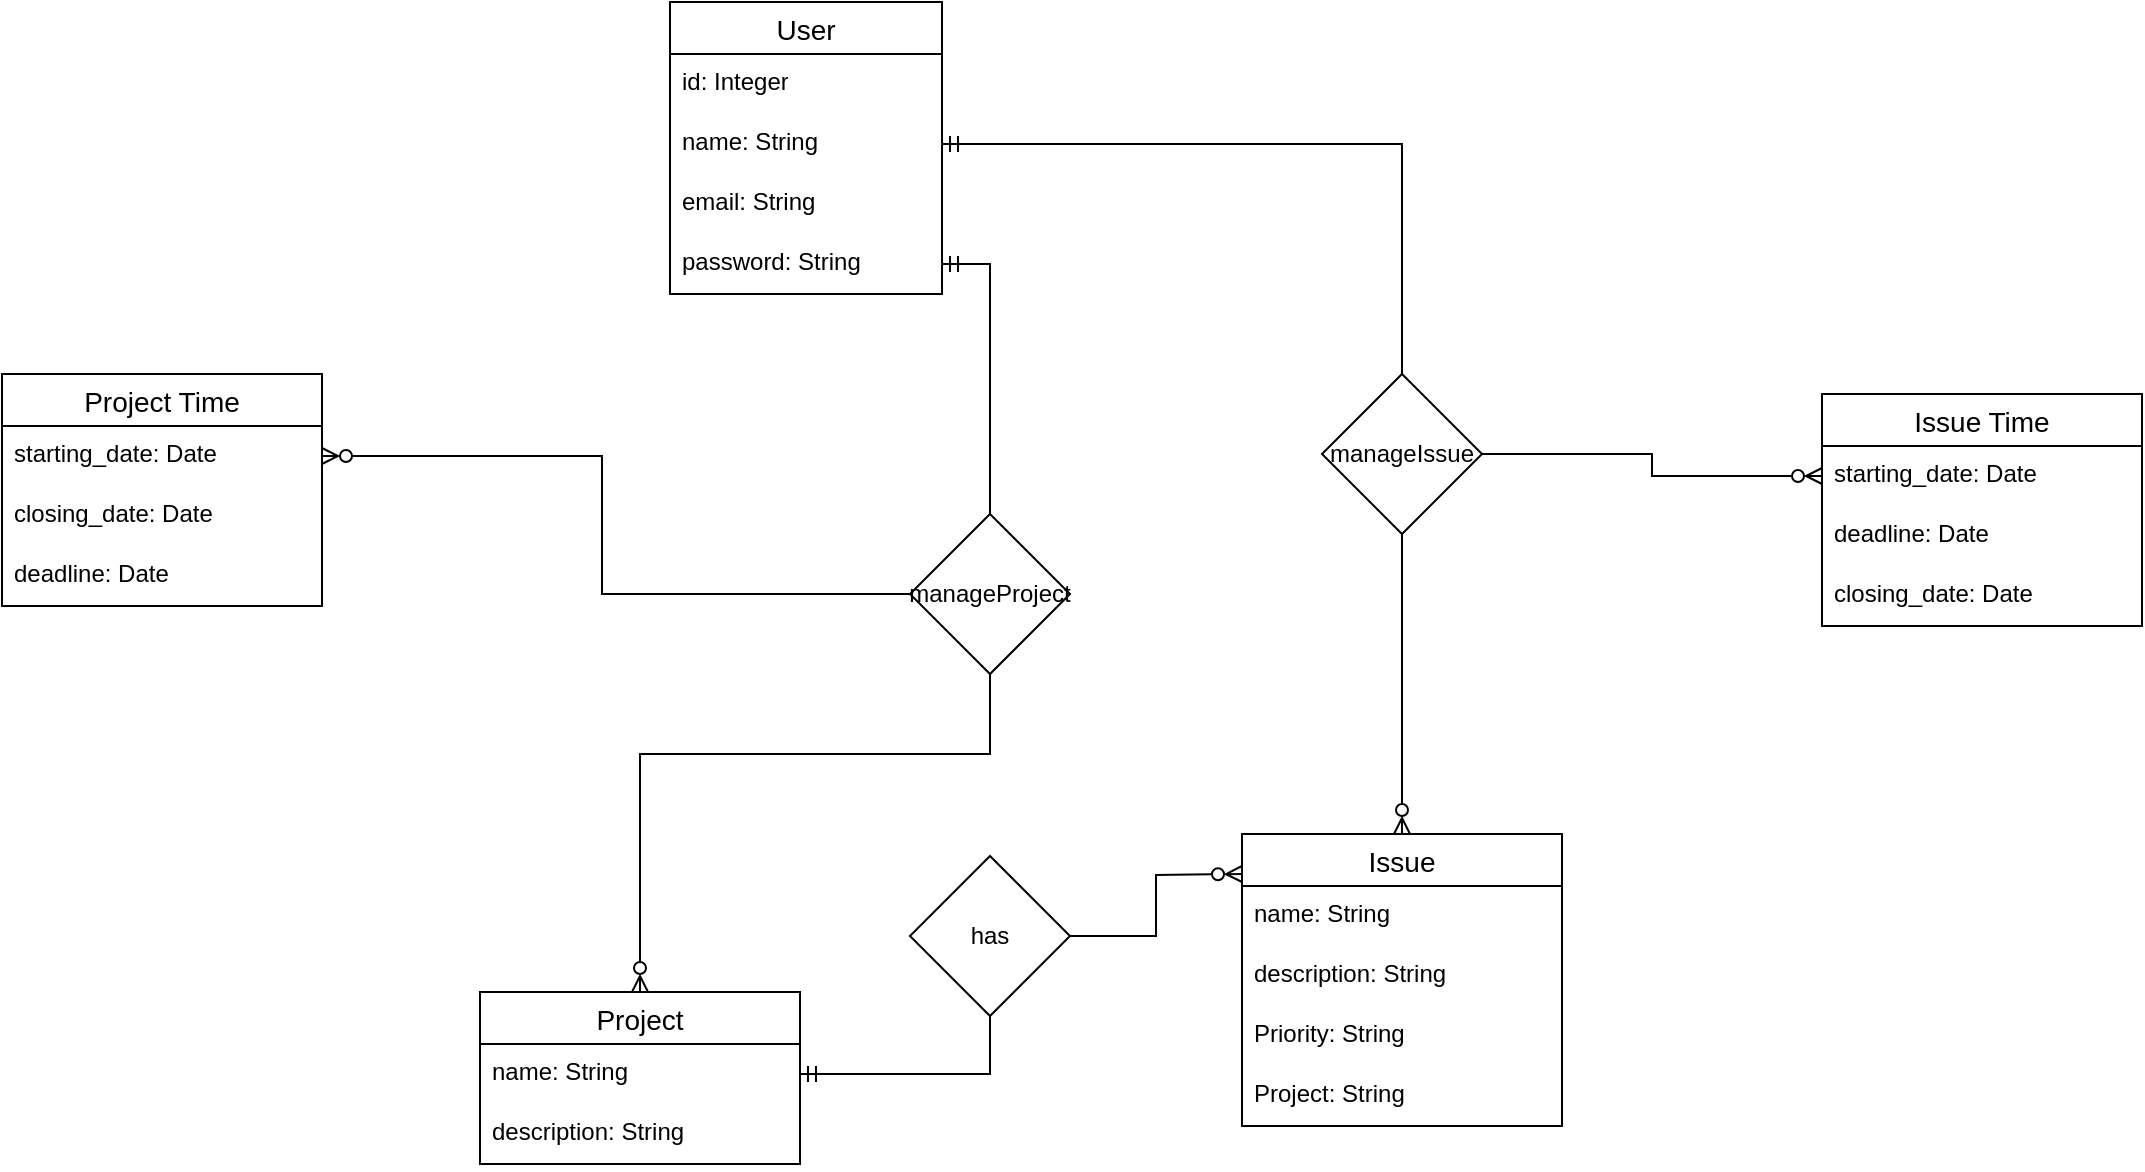 <mxfile version="21.2.3" type="device">
  <diagram name="Página-1" id="985l9z_6Amm3oLjtq4Tv">
    <mxGraphModel dx="880" dy="452" grid="1" gridSize="10" guides="1" tooltips="1" connect="1" arrows="1" fold="1" page="1" pageScale="1" pageWidth="827" pageHeight="1169" math="0" shadow="0">
      <root>
        <mxCell id="0" />
        <mxCell id="1" parent="0" />
        <mxCell id="pUqtmgYr6xLEjXZ_9hGm-13" style="edgeStyle=orthogonalEdgeStyle;rounded=0;orthogonalLoop=1;jettySize=auto;html=1;entryX=1;entryY=0.5;entryDx=0;entryDy=0;endArrow=ERmandOne;endFill=0;" parent="1" source="pUqtmgYr6xLEjXZ_9hGm-12" target="pUqtmgYr6xLEjXZ_9hGm-34" edge="1">
          <mxGeometry relative="1" as="geometry">
            <mxPoint x="504" y="110" as="targetPoint" />
            <Array as="points">
              <mxPoint x="760" y="75" />
            </Array>
          </mxGeometry>
        </mxCell>
        <mxCell id="pUqtmgYr6xLEjXZ_9hGm-14" style="edgeStyle=orthogonalEdgeStyle;rounded=0;orthogonalLoop=1;jettySize=auto;html=1;entryX=0.5;entryY=0;entryDx=0;entryDy=0;endArrow=ERzeroToMany;endFill=0;exitX=0.5;exitY=1;exitDx=0;exitDy=0;" parent="1" source="pUqtmgYr6xLEjXZ_9hGm-12" target="pUqtmgYr6xLEjXZ_9hGm-39" edge="1">
          <mxGeometry relative="1" as="geometry">
            <mxPoint x="740" y="410" as="targetPoint" />
            <Array as="points">
              <mxPoint x="760" y="270" />
            </Array>
          </mxGeometry>
        </mxCell>
        <mxCell id="bmzMhD-E-mMl2qZRChlY-1" style="edgeStyle=orthogonalEdgeStyle;rounded=0;orthogonalLoop=1;jettySize=auto;html=1;entryX=0;entryY=0.5;entryDx=0;entryDy=0;endArrow=ERzeroToMany;endFill=0;" parent="1" source="pUqtmgYr6xLEjXZ_9hGm-12" target="pUqtmgYr6xLEjXZ_9hGm-47" edge="1">
          <mxGeometry relative="1" as="geometry" />
        </mxCell>
        <mxCell id="pUqtmgYr6xLEjXZ_9hGm-12" value="manageIssue" style="rhombus;whiteSpace=wrap;html=1;" parent="1" vertex="1">
          <mxGeometry x="720" y="190" width="80" height="80" as="geometry" />
        </mxCell>
        <mxCell id="pUqtmgYr6xLEjXZ_9hGm-19" value="" style="edgeStyle=orthogonalEdgeStyle;rounded=0;orthogonalLoop=1;jettySize=auto;html=1;endArrow=ERzeroToMany;endFill=0;" parent="1" source="pUqtmgYr6xLEjXZ_9hGm-17" edge="1">
          <mxGeometry relative="1" as="geometry">
            <mxPoint x="680" y="440" as="targetPoint" />
          </mxGeometry>
        </mxCell>
        <mxCell id="pUqtmgYr6xLEjXZ_9hGm-59" value="" style="edgeStyle=orthogonalEdgeStyle;rounded=0;orthogonalLoop=1;jettySize=auto;html=1;endArrow=ERmandOne;endFill=0;entryX=1;entryY=0.5;entryDx=0;entryDy=0;" parent="1" source="pUqtmgYr6xLEjXZ_9hGm-17" edge="1" target="VdupCttMGnILOW1PLu-P-5">
          <mxGeometry relative="1" as="geometry">
            <mxPoint x="413" y="441" as="targetPoint" />
          </mxGeometry>
        </mxCell>
        <mxCell id="pUqtmgYr6xLEjXZ_9hGm-17" value="has" style="rhombus;whiteSpace=wrap;html=1;" parent="1" vertex="1">
          <mxGeometry x="514" y="431" width="80" height="80" as="geometry" />
        </mxCell>
        <mxCell id="pUqtmgYr6xLEjXZ_9hGm-21" style="edgeStyle=orthogonalEdgeStyle;rounded=0;orthogonalLoop=1;jettySize=auto;html=1;entryX=1;entryY=0.5;entryDx=0;entryDy=0;endArrow=ERmandOne;endFill=0;" parent="1" source="pUqtmgYr6xLEjXZ_9hGm-20" target="pUqtmgYr6xLEjXZ_9hGm-36" edge="1">
          <mxGeometry relative="1" as="geometry">
            <mxPoint x="474" y="140" as="targetPoint" />
          </mxGeometry>
        </mxCell>
        <mxCell id="pUqtmgYr6xLEjXZ_9hGm-62" style="edgeStyle=orthogonalEdgeStyle;rounded=0;orthogonalLoop=1;jettySize=auto;html=1;endArrow=ERzeroToMany;endFill=0;entryX=0.5;entryY=0;entryDx=0;entryDy=0;" parent="1" source="pUqtmgYr6xLEjXZ_9hGm-20" target="pUqtmgYr6xLEjXZ_9hGm-53" edge="1">
          <mxGeometry relative="1" as="geometry">
            <mxPoint x="330" y="410" as="targetPoint" />
            <Array as="points">
              <mxPoint x="554" y="380" />
              <mxPoint x="379" y="380" />
            </Array>
          </mxGeometry>
        </mxCell>
        <mxCell id="VdupCttMGnILOW1PLu-P-14" style="edgeStyle=orthogonalEdgeStyle;rounded=0;orthogonalLoop=1;jettySize=auto;html=1;entryX=1;entryY=0.5;entryDx=0;entryDy=0;endArrow=ERzeroToMany;endFill=0;" parent="1" source="pUqtmgYr6xLEjXZ_9hGm-20" target="VdupCttMGnILOW1PLu-P-2" edge="1">
          <mxGeometry relative="1" as="geometry">
            <Array as="points">
              <mxPoint x="360" y="300" />
              <mxPoint x="360" y="231" />
            </Array>
          </mxGeometry>
        </mxCell>
        <mxCell id="pUqtmgYr6xLEjXZ_9hGm-20" value="manageProject" style="rhombus;whiteSpace=wrap;html=1;" parent="1" vertex="1">
          <mxGeometry x="514" y="260" width="80" height="80" as="geometry" />
        </mxCell>
        <mxCell id="pUqtmgYr6xLEjXZ_9hGm-32" value="User" style="swimlane;fontStyle=0;childLayout=stackLayout;horizontal=1;startSize=26;horizontalStack=0;resizeParent=1;resizeParentMax=0;resizeLast=0;collapsible=1;marginBottom=0;align=center;fontSize=14;" parent="1" vertex="1">
          <mxGeometry x="394" y="4" width="136" height="146" as="geometry" />
        </mxCell>
        <mxCell id="pUqtmgYr6xLEjXZ_9hGm-33" value="id: Integer" style="text;strokeColor=none;fillColor=none;spacingLeft=4;spacingRight=4;overflow=hidden;rotatable=0;points=[[0,0.5],[1,0.5]];portConstraint=eastwest;fontSize=12;whiteSpace=wrap;html=1;" parent="pUqtmgYr6xLEjXZ_9hGm-32" vertex="1">
          <mxGeometry y="26" width="136" height="30" as="geometry" />
        </mxCell>
        <mxCell id="pUqtmgYr6xLEjXZ_9hGm-34" value="name: String" style="text;strokeColor=none;fillColor=none;spacingLeft=4;spacingRight=4;overflow=hidden;rotatable=0;points=[[0,0.5],[1,0.5]];portConstraint=eastwest;fontSize=12;whiteSpace=wrap;html=1;" parent="pUqtmgYr6xLEjXZ_9hGm-32" vertex="1">
          <mxGeometry y="56" width="136" height="30" as="geometry" />
        </mxCell>
        <mxCell id="pUqtmgYr6xLEjXZ_9hGm-35" value="email: String" style="text;strokeColor=none;fillColor=none;spacingLeft=4;spacingRight=4;overflow=hidden;rotatable=0;points=[[0,0.5],[1,0.5]];portConstraint=eastwest;fontSize=12;whiteSpace=wrap;html=1;" parent="pUqtmgYr6xLEjXZ_9hGm-32" vertex="1">
          <mxGeometry y="86" width="136" height="30" as="geometry" />
        </mxCell>
        <mxCell id="pUqtmgYr6xLEjXZ_9hGm-36" value="password: String" style="text;strokeColor=none;fillColor=none;spacingLeft=4;spacingRight=4;overflow=hidden;rotatable=0;points=[[0,0.5],[1,0.5]];portConstraint=eastwest;fontSize=12;whiteSpace=wrap;html=1;" parent="pUqtmgYr6xLEjXZ_9hGm-32" vertex="1">
          <mxGeometry y="116" width="136" height="30" as="geometry" />
        </mxCell>
        <mxCell id="pUqtmgYr6xLEjXZ_9hGm-39" value="Issue" style="swimlane;fontStyle=0;childLayout=stackLayout;horizontal=1;startSize=26;horizontalStack=0;resizeParent=1;resizeParentMax=0;resizeLast=0;collapsible=1;marginBottom=0;align=center;fontSize=14;" parent="1" vertex="1">
          <mxGeometry x="680" y="420" width="160" height="146" as="geometry" />
        </mxCell>
        <mxCell id="pUqtmgYr6xLEjXZ_9hGm-40" value="name: String" style="text;strokeColor=none;fillColor=none;spacingLeft=4;spacingRight=4;overflow=hidden;rotatable=0;points=[[0,0.5],[1,0.5]];portConstraint=eastwest;fontSize=12;whiteSpace=wrap;html=1;" parent="pUqtmgYr6xLEjXZ_9hGm-39" vertex="1">
          <mxGeometry y="26" width="160" height="30" as="geometry" />
        </mxCell>
        <mxCell id="pUqtmgYr6xLEjXZ_9hGm-41" value="description: String" style="text;strokeColor=none;fillColor=none;spacingLeft=4;spacingRight=4;overflow=hidden;rotatable=0;points=[[0,0.5],[1,0.5]];portConstraint=eastwest;fontSize=12;whiteSpace=wrap;html=1;" parent="pUqtmgYr6xLEjXZ_9hGm-39" vertex="1">
          <mxGeometry y="56" width="160" height="30" as="geometry" />
        </mxCell>
        <mxCell id="6kmuwi6MMzJecTgGWAKV-2" value="Priority: String" style="text;strokeColor=none;fillColor=none;spacingLeft=4;spacingRight=4;overflow=hidden;rotatable=0;points=[[0,0.5],[1,0.5]];portConstraint=eastwest;fontSize=12;whiteSpace=wrap;html=1;" vertex="1" parent="pUqtmgYr6xLEjXZ_9hGm-39">
          <mxGeometry y="86" width="160" height="30" as="geometry" />
        </mxCell>
        <mxCell id="VdupCttMGnILOW1PLu-P-11" value="Project: String" style="text;strokeColor=none;fillColor=none;spacingLeft=4;spacingRight=4;overflow=hidden;rotatable=0;points=[[0,0.5],[1,0.5]];portConstraint=eastwest;fontSize=12;whiteSpace=wrap;html=1;" parent="pUqtmgYr6xLEjXZ_9hGm-39" vertex="1">
          <mxGeometry y="116" width="160" height="30" as="geometry" />
        </mxCell>
        <mxCell id="pUqtmgYr6xLEjXZ_9hGm-46" value="Issue Time" style="swimlane;fontStyle=0;childLayout=stackLayout;horizontal=1;startSize=26;horizontalStack=0;resizeParent=1;resizeParentMax=0;resizeLast=0;collapsible=1;marginBottom=0;align=center;fontSize=14;" parent="1" vertex="1">
          <mxGeometry x="970" y="200" width="160" height="116" as="geometry" />
        </mxCell>
        <mxCell id="pUqtmgYr6xLEjXZ_9hGm-47" value="starting_date: Date" style="text;strokeColor=none;fillColor=none;spacingLeft=4;spacingRight=4;overflow=hidden;rotatable=0;points=[[0,0.5],[1,0.5]];portConstraint=eastwest;fontSize=12;whiteSpace=wrap;html=1;" parent="pUqtmgYr6xLEjXZ_9hGm-46" vertex="1">
          <mxGeometry y="26" width="160" height="30" as="geometry" />
        </mxCell>
        <mxCell id="pUqtmgYr6xLEjXZ_9hGm-48" value="deadline: Date" style="text;strokeColor=none;fillColor=none;spacingLeft=4;spacingRight=4;overflow=hidden;rotatable=0;points=[[0,0.5],[1,0.5]];portConstraint=eastwest;fontSize=12;whiteSpace=wrap;html=1;" parent="pUqtmgYr6xLEjXZ_9hGm-46" vertex="1">
          <mxGeometry y="56" width="160" height="30" as="geometry" />
        </mxCell>
        <mxCell id="pUqtmgYr6xLEjXZ_9hGm-49" value="closing_date: Date" style="text;strokeColor=none;fillColor=none;spacingLeft=4;spacingRight=4;overflow=hidden;rotatable=0;points=[[0,0.5],[1,0.5]];portConstraint=eastwest;fontSize=12;whiteSpace=wrap;html=1;" parent="pUqtmgYr6xLEjXZ_9hGm-46" vertex="1">
          <mxGeometry y="86" width="160" height="30" as="geometry" />
        </mxCell>
        <mxCell id="pUqtmgYr6xLEjXZ_9hGm-53" value="Project" style="swimlane;fontStyle=0;childLayout=stackLayout;horizontal=1;startSize=26;horizontalStack=0;resizeParent=1;resizeParentMax=0;resizeLast=0;collapsible=1;marginBottom=0;align=center;fontSize=14;" parent="1" vertex="1">
          <mxGeometry x="299" y="499" width="160" height="86" as="geometry" />
        </mxCell>
        <mxCell id="VdupCttMGnILOW1PLu-P-5" value="name: String" style="text;strokeColor=none;fillColor=none;spacingLeft=4;spacingRight=4;overflow=hidden;rotatable=0;points=[[0,0.5],[1,0.5]];portConstraint=eastwest;fontSize=12;whiteSpace=wrap;html=1;" parent="pUqtmgYr6xLEjXZ_9hGm-53" vertex="1">
          <mxGeometry y="26" width="160" height="30" as="geometry" />
        </mxCell>
        <mxCell id="pUqtmgYr6xLEjXZ_9hGm-58" value="description: String" style="text;strokeColor=none;fillColor=none;spacingLeft=4;spacingRight=4;overflow=hidden;rotatable=0;points=[[0,0.5],[1,0.5]];portConstraint=eastwest;fontSize=12;whiteSpace=wrap;html=1;" parent="pUqtmgYr6xLEjXZ_9hGm-53" vertex="1">
          <mxGeometry y="56" width="160" height="30" as="geometry" />
        </mxCell>
        <mxCell id="VdupCttMGnILOW1PLu-P-1" value="Project Time" style="swimlane;fontStyle=0;childLayout=stackLayout;horizontal=1;startSize=26;horizontalStack=0;resizeParent=1;resizeParentMax=0;resizeLast=0;collapsible=1;marginBottom=0;align=center;fontSize=14;" parent="1" vertex="1">
          <mxGeometry x="60" y="190" width="160" height="116" as="geometry" />
        </mxCell>
        <mxCell id="VdupCttMGnILOW1PLu-P-2" value="starting_date: Date" style="text;strokeColor=none;fillColor=none;spacingLeft=4;spacingRight=4;overflow=hidden;rotatable=0;points=[[0,0.5],[1,0.5]];portConstraint=eastwest;fontSize=12;whiteSpace=wrap;html=1;" parent="VdupCttMGnILOW1PLu-P-1" vertex="1">
          <mxGeometry y="26" width="160" height="30" as="geometry" />
        </mxCell>
        <mxCell id="VdupCttMGnILOW1PLu-P-3" value="closing_date: Date" style="text;strokeColor=none;fillColor=none;spacingLeft=4;spacingRight=4;overflow=hidden;rotatable=0;points=[[0,0.5],[1,0.5]];portConstraint=eastwest;fontSize=12;whiteSpace=wrap;html=1;" parent="VdupCttMGnILOW1PLu-P-1" vertex="1">
          <mxGeometry y="56" width="160" height="30" as="geometry" />
        </mxCell>
        <mxCell id="VdupCttMGnILOW1PLu-P-4" value="deadline: Date" style="text;strokeColor=none;fillColor=none;spacingLeft=4;spacingRight=4;overflow=hidden;rotatable=0;points=[[0,0.5],[1,0.5]];portConstraint=eastwest;fontSize=12;whiteSpace=wrap;html=1;" parent="VdupCttMGnILOW1PLu-P-1" vertex="1">
          <mxGeometry y="86" width="160" height="30" as="geometry" />
        </mxCell>
      </root>
    </mxGraphModel>
  </diagram>
</mxfile>
